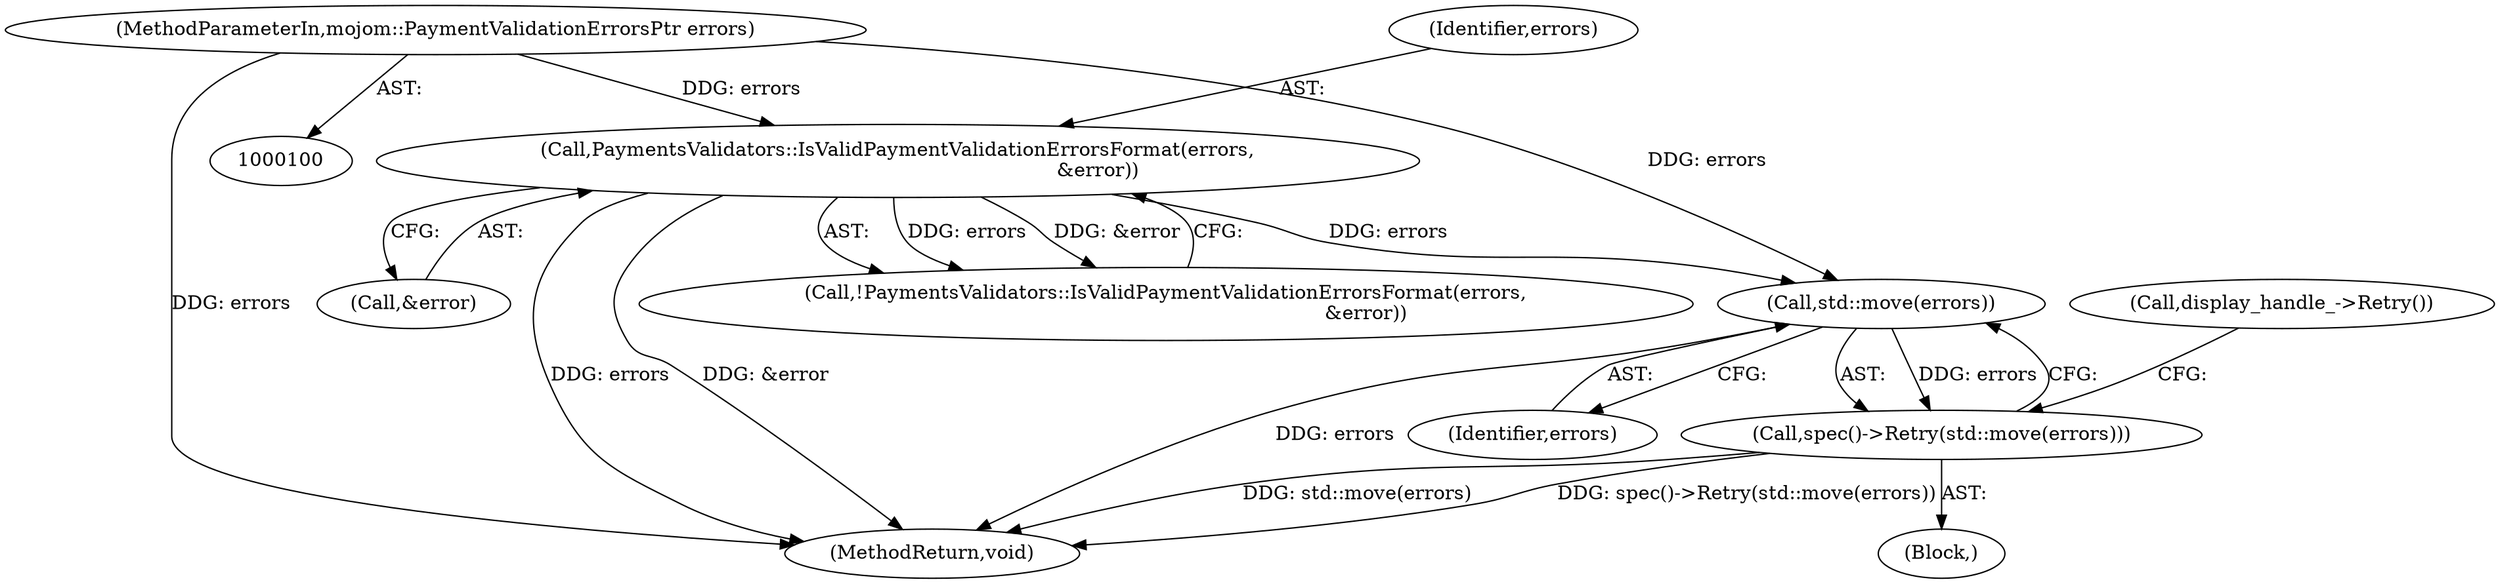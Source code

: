 digraph "0_Chrome_2706470a422dec8f4ae2538e80f0e7e3c4f4f7f6_6@API" {
"1000134" [label="(Call,std::move(errors))"];
"1000122" [label="(Call,PaymentsValidators::IsValidPaymentValidationErrorsFormat(errors,\n                                                                 &error))"];
"1000101" [label="(MethodParameterIn,mojom::PaymentValidationErrorsPtr errors)"];
"1000133" [label="(Call,spec()->Retry(std::move(errors)))"];
"1000102" [label="(Block,)"];
"1000133" [label="(Call,spec()->Retry(std::move(errors)))"];
"1000124" [label="(Call,&error)"];
"1000122" [label="(Call,PaymentsValidators::IsValidPaymentValidationErrorsFormat(errors,\n                                                                 &error))"];
"1000136" [label="(Call,display_handle_->Retry())"];
"1000135" [label="(Identifier,errors)"];
"1000137" [label="(MethodReturn,void)"];
"1000121" [label="(Call,!PaymentsValidators::IsValidPaymentValidationErrorsFormat(errors,\n                                                                 &error))"];
"1000101" [label="(MethodParameterIn,mojom::PaymentValidationErrorsPtr errors)"];
"1000134" [label="(Call,std::move(errors))"];
"1000123" [label="(Identifier,errors)"];
"1000134" -> "1000133"  [label="AST: "];
"1000134" -> "1000135"  [label="CFG: "];
"1000135" -> "1000134"  [label="AST: "];
"1000133" -> "1000134"  [label="CFG: "];
"1000134" -> "1000137"  [label="DDG: errors"];
"1000134" -> "1000133"  [label="DDG: errors"];
"1000122" -> "1000134"  [label="DDG: errors"];
"1000101" -> "1000134"  [label="DDG: errors"];
"1000122" -> "1000121"  [label="AST: "];
"1000122" -> "1000124"  [label="CFG: "];
"1000123" -> "1000122"  [label="AST: "];
"1000124" -> "1000122"  [label="AST: "];
"1000121" -> "1000122"  [label="CFG: "];
"1000122" -> "1000137"  [label="DDG: errors"];
"1000122" -> "1000137"  [label="DDG: &error"];
"1000122" -> "1000121"  [label="DDG: errors"];
"1000122" -> "1000121"  [label="DDG: &error"];
"1000101" -> "1000122"  [label="DDG: errors"];
"1000101" -> "1000100"  [label="AST: "];
"1000101" -> "1000137"  [label="DDG: errors"];
"1000133" -> "1000102"  [label="AST: "];
"1000136" -> "1000133"  [label="CFG: "];
"1000133" -> "1000137"  [label="DDG: std::move(errors)"];
"1000133" -> "1000137"  [label="DDG: spec()->Retry(std::move(errors))"];
}
